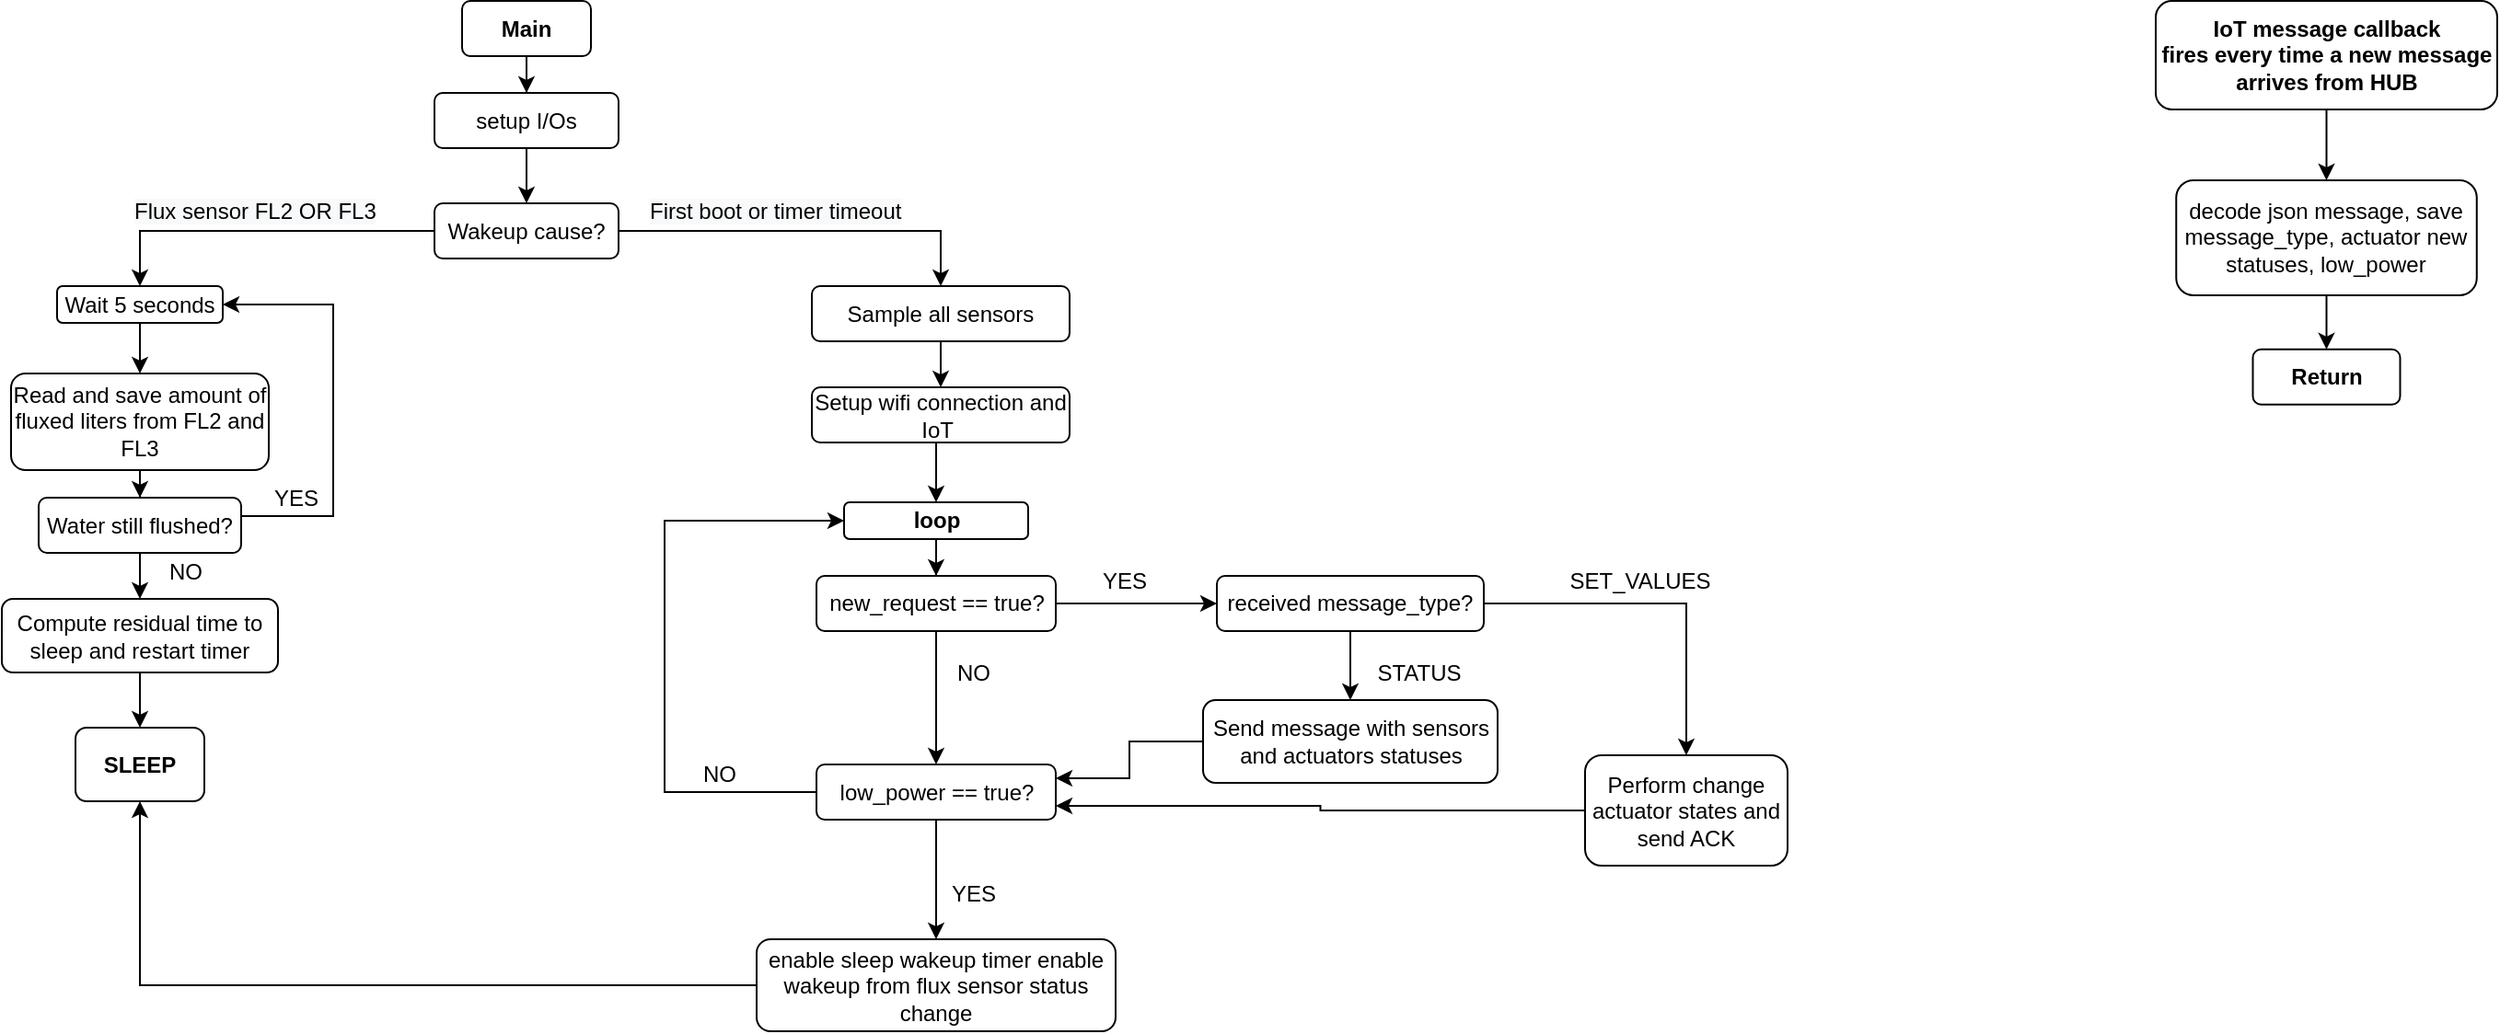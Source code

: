 <mxfile version="16.4.0" type="device"><diagram id="MRBf0sAJihvxxrHgQqPA" name="Page-1"><mxGraphModel dx="1422" dy="865" grid="1" gridSize="10" guides="1" tooltips="1" connect="1" arrows="1" fold="1" page="1" pageScale="1" pageWidth="1654" pageHeight="1169" math="0" shadow="0"><root><mxCell id="0"/><mxCell id="1" parent="0"/><mxCell id="t9jVr8QaV0FZ0OBohZrD-4" style="edgeStyle=orthogonalEdgeStyle;rounded=0;orthogonalLoop=1;jettySize=auto;html=1;entryX=0.5;entryY=0;entryDx=0;entryDy=0;fontSize=12;" edge="1" parent="1" source="t9jVr8QaV0FZ0OBohZrD-1" target="t9jVr8QaV0FZ0OBohZrD-3"><mxGeometry relative="1" as="geometry"/></mxCell><mxCell id="t9jVr8QaV0FZ0OBohZrD-1" value="&lt;b&gt;&lt;font style=&quot;font-size: 12px&quot;&gt;Main&lt;/font&gt;&lt;/b&gt;" style="rounded=1;whiteSpace=wrap;html=1;" vertex="1" parent="1"><mxGeometry x="330" y="57.5" width="70" height="30" as="geometry"/></mxCell><mxCell id="t9jVr8QaV0FZ0OBohZrD-27" style="edgeStyle=orthogonalEdgeStyle;rounded=0;orthogonalLoop=1;jettySize=auto;html=1;fontSize=12;" edge="1" parent="1" source="t9jVr8QaV0FZ0OBohZrD-2" target="t9jVr8QaV0FZ0OBohZrD-17"><mxGeometry relative="1" as="geometry"/></mxCell><mxCell id="t9jVr8QaV0FZ0OBohZrD-40" style="edgeStyle=orthogonalEdgeStyle;rounded=0;orthogonalLoop=1;jettySize=auto;html=1;entryX=0.5;entryY=0;entryDx=0;entryDy=0;fontSize=12;" edge="1" parent="1" source="t9jVr8QaV0FZ0OBohZrD-2" target="t9jVr8QaV0FZ0OBohZrD-39"><mxGeometry relative="1" as="geometry"/></mxCell><mxCell id="t9jVr8QaV0FZ0OBohZrD-2" value="Wakeup cause?" style="rounded=1;whiteSpace=wrap;html=1;fontSize=12;" vertex="1" parent="1"><mxGeometry x="315" y="167.5" width="100" height="30" as="geometry"/></mxCell><mxCell id="t9jVr8QaV0FZ0OBohZrD-5" style="edgeStyle=orthogonalEdgeStyle;rounded=0;orthogonalLoop=1;jettySize=auto;html=1;entryX=0.5;entryY=0;entryDx=0;entryDy=0;fontSize=12;" edge="1" parent="1" source="t9jVr8QaV0FZ0OBohZrD-3" target="t9jVr8QaV0FZ0OBohZrD-2"><mxGeometry relative="1" as="geometry"/></mxCell><mxCell id="t9jVr8QaV0FZ0OBohZrD-3" value="setup I/Os" style="rounded=1;whiteSpace=wrap;html=1;fontSize=12;" vertex="1" parent="1"><mxGeometry x="315" y="107.5" width="100" height="30" as="geometry"/></mxCell><mxCell id="t9jVr8QaV0FZ0OBohZrD-12" value="&lt;span style=&quot;color: rgb(0, 0, 0); font-family: helvetica; font-size: 12px; font-style: normal; font-weight: 400; letter-spacing: normal; text-align: center; text-indent: 0px; text-transform: none; word-spacing: 0px; background-color: rgb(248, 249, 250); display: inline; float: none;&quot;&gt;Flux sensor FL2 OR FL3&lt;/span&gt;" style="text;whiteSpace=wrap;html=1;fontSize=12;" vertex="1" parent="1"><mxGeometry x="150" y="157.5" width="160" height="30" as="geometry"/></mxCell><mxCell id="t9jVr8QaV0FZ0OBohZrD-13" value="&lt;span style=&quot;color: rgb(0 , 0 , 0) ; font-family: &amp;#34;helvetica&amp;#34; ; font-size: 12px ; font-style: normal ; font-weight: 400 ; letter-spacing: normal ; text-align: center ; text-indent: 0px ; text-transform: none ; word-spacing: 0px ; background-color: rgb(248 , 249 , 250) ; display: inline ; float: none&quot;&gt;First boot or timer timeout&lt;/span&gt;" style="text;whiteSpace=wrap;html=1;fontSize=12;" vertex="1" parent="1"><mxGeometry x="430" y="157.5" width="160" height="30" as="geometry"/></mxCell><mxCell id="t9jVr8QaV0FZ0OBohZrD-30" style="edgeStyle=orthogonalEdgeStyle;rounded=0;orthogonalLoop=1;jettySize=auto;html=1;entryX=0.5;entryY=0;entryDx=0;entryDy=0;fontSize=12;" edge="1" parent="1" source="t9jVr8QaV0FZ0OBohZrD-14" target="t9jVr8QaV0FZ0OBohZrD-20"><mxGeometry relative="1" as="geometry"/></mxCell><mxCell id="t9jVr8QaV0FZ0OBohZrD-14" value="Read and save amount of fluxed liters from FL2 and FL3" style="rounded=1;whiteSpace=wrap;html=1;fontSize=12;" vertex="1" parent="1"><mxGeometry x="85" y="260" width="140" height="52.5" as="geometry"/></mxCell><mxCell id="t9jVr8QaV0FZ0OBohZrD-29" style="edgeStyle=orthogonalEdgeStyle;rounded=0;orthogonalLoop=1;jettySize=auto;html=1;entryX=0.5;entryY=0;entryDx=0;entryDy=0;fontSize=12;" edge="1" parent="1" source="t9jVr8QaV0FZ0OBohZrD-17" target="t9jVr8QaV0FZ0OBohZrD-14"><mxGeometry relative="1" as="geometry"/></mxCell><mxCell id="t9jVr8QaV0FZ0OBohZrD-17" value="Wait 5 seconds" style="rounded=1;whiteSpace=wrap;html=1;fontSize=12;" vertex="1" parent="1"><mxGeometry x="110" y="212.5" width="90" height="20" as="geometry"/></mxCell><mxCell id="t9jVr8QaV0FZ0OBohZrD-31" style="edgeStyle=orthogonalEdgeStyle;rounded=0;orthogonalLoop=1;jettySize=auto;html=1;fontSize=12;entryX=1;entryY=0.5;entryDx=0;entryDy=0;" edge="1" parent="1" source="t9jVr8QaV0FZ0OBohZrD-20" target="t9jVr8QaV0FZ0OBohZrD-17"><mxGeometry relative="1" as="geometry"><mxPoint x="270" y="222.5" as="targetPoint"/><Array as="points"><mxPoint x="260" y="337.5"/><mxPoint x="260" y="222.5"/></Array></mxGeometry></mxCell><mxCell id="t9jVr8QaV0FZ0OBohZrD-32" style="edgeStyle=orthogonalEdgeStyle;rounded=0;orthogonalLoop=1;jettySize=auto;html=1;entryX=0.5;entryY=0;entryDx=0;entryDy=0;fontSize=12;" edge="1" parent="1" source="t9jVr8QaV0FZ0OBohZrD-20" target="t9jVr8QaV0FZ0OBohZrD-24"><mxGeometry relative="1" as="geometry"/></mxCell><mxCell id="t9jVr8QaV0FZ0OBohZrD-20" value="Water still flushed?" style="rounded=1;whiteSpace=wrap;html=1;fontSize=12;" vertex="1" parent="1"><mxGeometry x="100" y="327.5" width="110" height="30" as="geometry"/></mxCell><mxCell id="t9jVr8QaV0FZ0OBohZrD-23" value="YES" style="text;html=1;strokeColor=none;fillColor=none;align=center;verticalAlign=middle;whiteSpace=wrap;rounded=0;fontSize=12;" vertex="1" parent="1"><mxGeometry x="210" y="312.5" width="60" height="30" as="geometry"/></mxCell><mxCell id="t9jVr8QaV0FZ0OBohZrD-37" style="edgeStyle=orthogonalEdgeStyle;rounded=0;orthogonalLoop=1;jettySize=auto;html=1;entryX=0.5;entryY=0;entryDx=0;entryDy=0;fontSize=12;" edge="1" parent="1" source="t9jVr8QaV0FZ0OBohZrD-24" target="t9jVr8QaV0FZ0OBohZrD-34"><mxGeometry relative="1" as="geometry"/></mxCell><mxCell id="t9jVr8QaV0FZ0OBohZrD-24" value="Compute residual time to sleep and restart timer" style="rounded=1;whiteSpace=wrap;html=1;fontSize=12;" vertex="1" parent="1"><mxGeometry x="80" y="382.5" width="150" height="40" as="geometry"/></mxCell><mxCell id="t9jVr8QaV0FZ0OBohZrD-26" value="NO" style="text;html=1;strokeColor=none;fillColor=none;align=center;verticalAlign=middle;whiteSpace=wrap;rounded=0;fontSize=12;" vertex="1" parent="1"><mxGeometry x="150" y="352.5" width="60" height="30" as="geometry"/></mxCell><mxCell id="t9jVr8QaV0FZ0OBohZrD-34" value="&lt;b&gt;SLEEP&lt;/b&gt;" style="rounded=1;whiteSpace=wrap;html=1;fontSize=12;" vertex="1" parent="1"><mxGeometry x="120" y="452.5" width="70" height="40" as="geometry"/></mxCell><mxCell id="t9jVr8QaV0FZ0OBohZrD-117" style="edgeStyle=orthogonalEdgeStyle;rounded=0;orthogonalLoop=1;jettySize=auto;html=1;entryX=0.5;entryY=0;entryDx=0;entryDy=0;fontSize=12;" edge="1" parent="1" source="t9jVr8QaV0FZ0OBohZrD-38" target="t9jVr8QaV0FZ0OBohZrD-68"><mxGeometry relative="1" as="geometry"><Array as="points"><mxPoint x="588" y="317.5"/></Array></mxGeometry></mxCell><mxCell id="t9jVr8QaV0FZ0OBohZrD-38" value="Setup wifi connection and IoT&amp;nbsp;" style="rounded=1;whiteSpace=wrap;html=1;fontSize=12;" vertex="1" parent="1"><mxGeometry x="520" y="267.5" width="140" height="30" as="geometry"/></mxCell><mxCell id="t9jVr8QaV0FZ0OBohZrD-41" style="edgeStyle=orthogonalEdgeStyle;rounded=0;orthogonalLoop=1;jettySize=auto;html=1;entryX=0.5;entryY=0;entryDx=0;entryDy=0;fontSize=12;" edge="1" parent="1" source="t9jVr8QaV0FZ0OBohZrD-39" target="t9jVr8QaV0FZ0OBohZrD-38"><mxGeometry relative="1" as="geometry"/></mxCell><mxCell id="t9jVr8QaV0FZ0OBohZrD-39" value="Sample all sensors" style="rounded=1;whiteSpace=wrap;html=1;fontSize=12;" vertex="1" parent="1"><mxGeometry x="520" y="212.5" width="140" height="30" as="geometry"/></mxCell><mxCell id="t9jVr8QaV0FZ0OBohZrD-128" style="edgeStyle=orthogonalEdgeStyle;rounded=0;orthogonalLoop=1;jettySize=auto;html=1;entryX=0.5;entryY=0;entryDx=0;entryDy=0;fontSize=12;" edge="1" parent="1" source="t9jVr8QaV0FZ0OBohZrD-58" target="t9jVr8QaV0FZ0OBohZrD-72"><mxGeometry relative="1" as="geometry"/></mxCell><mxCell id="t9jVr8QaV0FZ0OBohZrD-130" style="edgeStyle=orthogonalEdgeStyle;rounded=0;orthogonalLoop=1;jettySize=auto;html=1;entryX=0;entryY=0.5;entryDx=0;entryDy=0;fontSize=12;" edge="1" parent="1" source="t9jVr8QaV0FZ0OBohZrD-58" target="t9jVr8QaV0FZ0OBohZrD-61"><mxGeometry relative="1" as="geometry"/></mxCell><mxCell id="t9jVr8QaV0FZ0OBohZrD-58" value="new_request == true?" style="rounded=1;whiteSpace=wrap;html=1;" vertex="1" parent="1"><mxGeometry x="522.5" y="370" width="130" height="30" as="geometry"/></mxCell><mxCell id="t9jVr8QaV0FZ0OBohZrD-138" style="edgeStyle=orthogonalEdgeStyle;rounded=0;orthogonalLoop=1;jettySize=auto;html=1;fontSize=12;" edge="1" parent="1" source="t9jVr8QaV0FZ0OBohZrD-61"><mxGeometry relative="1" as="geometry"><mxPoint x="812.5" y="437.5" as="targetPoint"/></mxGeometry></mxCell><mxCell id="t9jVr8QaV0FZ0OBohZrD-141" style="edgeStyle=orthogonalEdgeStyle;rounded=0;orthogonalLoop=1;jettySize=auto;html=1;entryX=0.5;entryY=0;entryDx=0;entryDy=0;fontSize=12;" edge="1" parent="1" source="t9jVr8QaV0FZ0OBohZrD-61" target="t9jVr8QaV0FZ0OBohZrD-65"><mxGeometry relative="1" as="geometry"/></mxCell><mxCell id="t9jVr8QaV0FZ0OBohZrD-61" value="received message_type?" style="rounded=1;whiteSpace=wrap;html=1;" vertex="1" parent="1"><mxGeometry x="740" y="370" width="145" height="30" as="geometry"/></mxCell><mxCell id="t9jVr8QaV0FZ0OBohZrD-139" style="edgeStyle=orthogonalEdgeStyle;rounded=0;orthogonalLoop=1;jettySize=auto;html=1;entryX=1;entryY=0.25;entryDx=0;entryDy=0;fontSize=12;" edge="1" parent="1" source="t9jVr8QaV0FZ0OBohZrD-63" target="t9jVr8QaV0FZ0OBohZrD-72"><mxGeometry relative="1" as="geometry"/></mxCell><mxCell id="t9jVr8QaV0FZ0OBohZrD-63" value="Send message with sensors and actuators statuses" style="rounded=1;whiteSpace=wrap;html=1;" vertex="1" parent="1"><mxGeometry x="732.5" y="437.5" width="160" height="45" as="geometry"/></mxCell><mxCell id="t9jVr8QaV0FZ0OBohZrD-140" style="edgeStyle=orthogonalEdgeStyle;rounded=0;orthogonalLoop=1;jettySize=auto;html=1;entryX=1;entryY=0.75;entryDx=0;entryDy=0;fontSize=12;" edge="1" parent="1" source="t9jVr8QaV0FZ0OBohZrD-65" target="t9jVr8QaV0FZ0OBohZrD-72"><mxGeometry relative="1" as="geometry"/></mxCell><mxCell id="t9jVr8QaV0FZ0OBohZrD-65" value="Perform change actuator states and send ACK" style="rounded=1;whiteSpace=wrap;html=1;" vertex="1" parent="1"><mxGeometry x="940" y="467.5" width="110" height="60" as="geometry"/></mxCell><mxCell id="t9jVr8QaV0FZ0OBohZrD-66" value="STATUS" style="text;html=1;strokeColor=none;fillColor=none;align=center;verticalAlign=middle;whiteSpace=wrap;rounded=0;" vertex="1" parent="1"><mxGeometry x="820" y="407.5" width="60" height="30" as="geometry"/></mxCell><mxCell id="t9jVr8QaV0FZ0OBohZrD-67" style="edgeStyle=orthogonalEdgeStyle;rounded=0;orthogonalLoop=1;jettySize=auto;html=1;entryX=0.5;entryY=0;entryDx=0;entryDy=0;" edge="1" parent="1" source="t9jVr8QaV0FZ0OBohZrD-68" target="t9jVr8QaV0FZ0OBohZrD-58"><mxGeometry relative="1" as="geometry"/></mxCell><mxCell id="t9jVr8QaV0FZ0OBohZrD-68" value="&lt;b&gt;loop&lt;/b&gt;" style="rounded=1;whiteSpace=wrap;html=1;" vertex="1" parent="1"><mxGeometry x="537.5" y="330" width="100" height="20" as="geometry"/></mxCell><mxCell id="t9jVr8QaV0FZ0OBohZrD-69" value="SET_VALUES" style="text;html=1;strokeColor=none;fillColor=none;align=center;verticalAlign=middle;whiteSpace=wrap;rounded=0;" vertex="1" parent="1"><mxGeometry x="940" y="357.5" width="60" height="30" as="geometry"/></mxCell><mxCell id="t9jVr8QaV0FZ0OBohZrD-71" style="edgeStyle=orthogonalEdgeStyle;rounded=0;orthogonalLoop=1;jettySize=auto;html=1;entryX=0.5;entryY=0;entryDx=0;entryDy=0;" edge="1" parent="1" source="t9jVr8QaV0FZ0OBohZrD-72" target="t9jVr8QaV0FZ0OBohZrD-118"><mxGeometry relative="1" as="geometry"><mxPoint x="587" y="537.5" as="targetPoint"/></mxGeometry></mxCell><mxCell id="t9jVr8QaV0FZ0OBohZrD-120" style="edgeStyle=orthogonalEdgeStyle;rounded=0;orthogonalLoop=1;jettySize=auto;html=1;fontSize=12;entryX=0;entryY=0.5;entryDx=0;entryDy=0;" edge="1" parent="1" source="t9jVr8QaV0FZ0OBohZrD-72" target="t9jVr8QaV0FZ0OBohZrD-68"><mxGeometry relative="1" as="geometry"><mxPoint x="520" y="347.5" as="targetPoint"/><Array as="points"><mxPoint x="440" y="487.5"/><mxPoint x="440" y="340.5"/></Array></mxGeometry></mxCell><mxCell id="t9jVr8QaV0FZ0OBohZrD-72" value="low_power == true?" style="rounded=1;whiteSpace=wrap;html=1;" vertex="1" parent="1"><mxGeometry x="522.5" y="472.5" width="130" height="30" as="geometry"/></mxCell><mxCell id="t9jVr8QaV0FZ0OBohZrD-79" value="YES" style="text;html=1;strokeColor=none;fillColor=none;align=center;verticalAlign=middle;whiteSpace=wrap;rounded=0;" vertex="1" parent="1"><mxGeometry x="660" y="357.5" width="60" height="30" as="geometry"/></mxCell><mxCell id="t9jVr8QaV0FZ0OBohZrD-111" value="NO" style="text;html=1;strokeColor=none;fillColor=none;align=center;verticalAlign=middle;whiteSpace=wrap;rounded=0;" vertex="1" parent="1"><mxGeometry x="577.5" y="407.5" width="60" height="30" as="geometry"/></mxCell><mxCell id="t9jVr8QaV0FZ0OBohZrD-112" value="YES" style="text;html=1;strokeColor=none;fillColor=none;align=center;verticalAlign=middle;whiteSpace=wrap;rounded=0;" vertex="1" parent="1"><mxGeometry x="577.5" y="527.5" width="60" height="30" as="geometry"/></mxCell><mxCell id="t9jVr8QaV0FZ0OBohZrD-119" style="edgeStyle=orthogonalEdgeStyle;rounded=0;orthogonalLoop=1;jettySize=auto;html=1;entryX=0.5;entryY=1;entryDx=0;entryDy=0;fontSize=12;" edge="1" parent="1" source="t9jVr8QaV0FZ0OBohZrD-118" target="t9jVr8QaV0FZ0OBohZrD-34"><mxGeometry relative="1" as="geometry"/></mxCell><mxCell id="t9jVr8QaV0FZ0OBohZrD-118" value="enable sleep wakeup timer enable wakeup from flux sensor status change" style="rounded=1;whiteSpace=wrap;html=1;" vertex="1" parent="1"><mxGeometry x="490" y="567.5" width="195" height="50" as="geometry"/></mxCell><mxCell id="t9jVr8QaV0FZ0OBohZrD-121" value="NO" style="text;html=1;strokeColor=none;fillColor=none;align=center;verticalAlign=middle;whiteSpace=wrap;rounded=0;" vertex="1" parent="1"><mxGeometry x="440" y="462.5" width="60" height="30" as="geometry"/></mxCell><mxCell id="t9jVr8QaV0FZ0OBohZrD-123" style="edgeStyle=orthogonalEdgeStyle;rounded=0;orthogonalLoop=1;jettySize=auto;html=1;entryX=0.5;entryY=0;entryDx=0;entryDy=0;" edge="1" parent="1" source="t9jVr8QaV0FZ0OBohZrD-124" target="t9jVr8QaV0FZ0OBohZrD-126"><mxGeometry relative="1" as="geometry"/></mxCell><mxCell id="t9jVr8QaV0FZ0OBohZrD-124" value="&lt;b&gt;IoT message callback&lt;br&gt;fires every time a new message arrives from HUB&lt;br&gt;&lt;/b&gt;" style="rounded=1;whiteSpace=wrap;html=1;" vertex="1" parent="1"><mxGeometry x="1250" y="57.5" width="185.5" height="59" as="geometry"/></mxCell><mxCell id="t9jVr8QaV0FZ0OBohZrD-125" style="edgeStyle=orthogonalEdgeStyle;rounded=0;orthogonalLoop=1;jettySize=auto;html=1;entryX=0.5;entryY=0;entryDx=0;entryDy=0;" edge="1" parent="1" source="t9jVr8QaV0FZ0OBohZrD-126" target="t9jVr8QaV0FZ0OBohZrD-127"><mxGeometry relative="1" as="geometry"/></mxCell><mxCell id="t9jVr8QaV0FZ0OBohZrD-126" value="decode json message, save&lt;br&gt;message_type, actuator new statuses, low_power" style="rounded=1;whiteSpace=wrap;html=1;" vertex="1" parent="1"><mxGeometry x="1261.13" y="155" width="163.25" height="62.5" as="geometry"/></mxCell><mxCell id="t9jVr8QaV0FZ0OBohZrD-127" value="&lt;b&gt;Return&lt;br&gt;&lt;/b&gt;" style="rounded=1;whiteSpace=wrap;html=1;" vertex="1" parent="1"><mxGeometry x="1302.75" y="246.88" width="80" height="30" as="geometry"/></mxCell></root></mxGraphModel></diagram></mxfile>